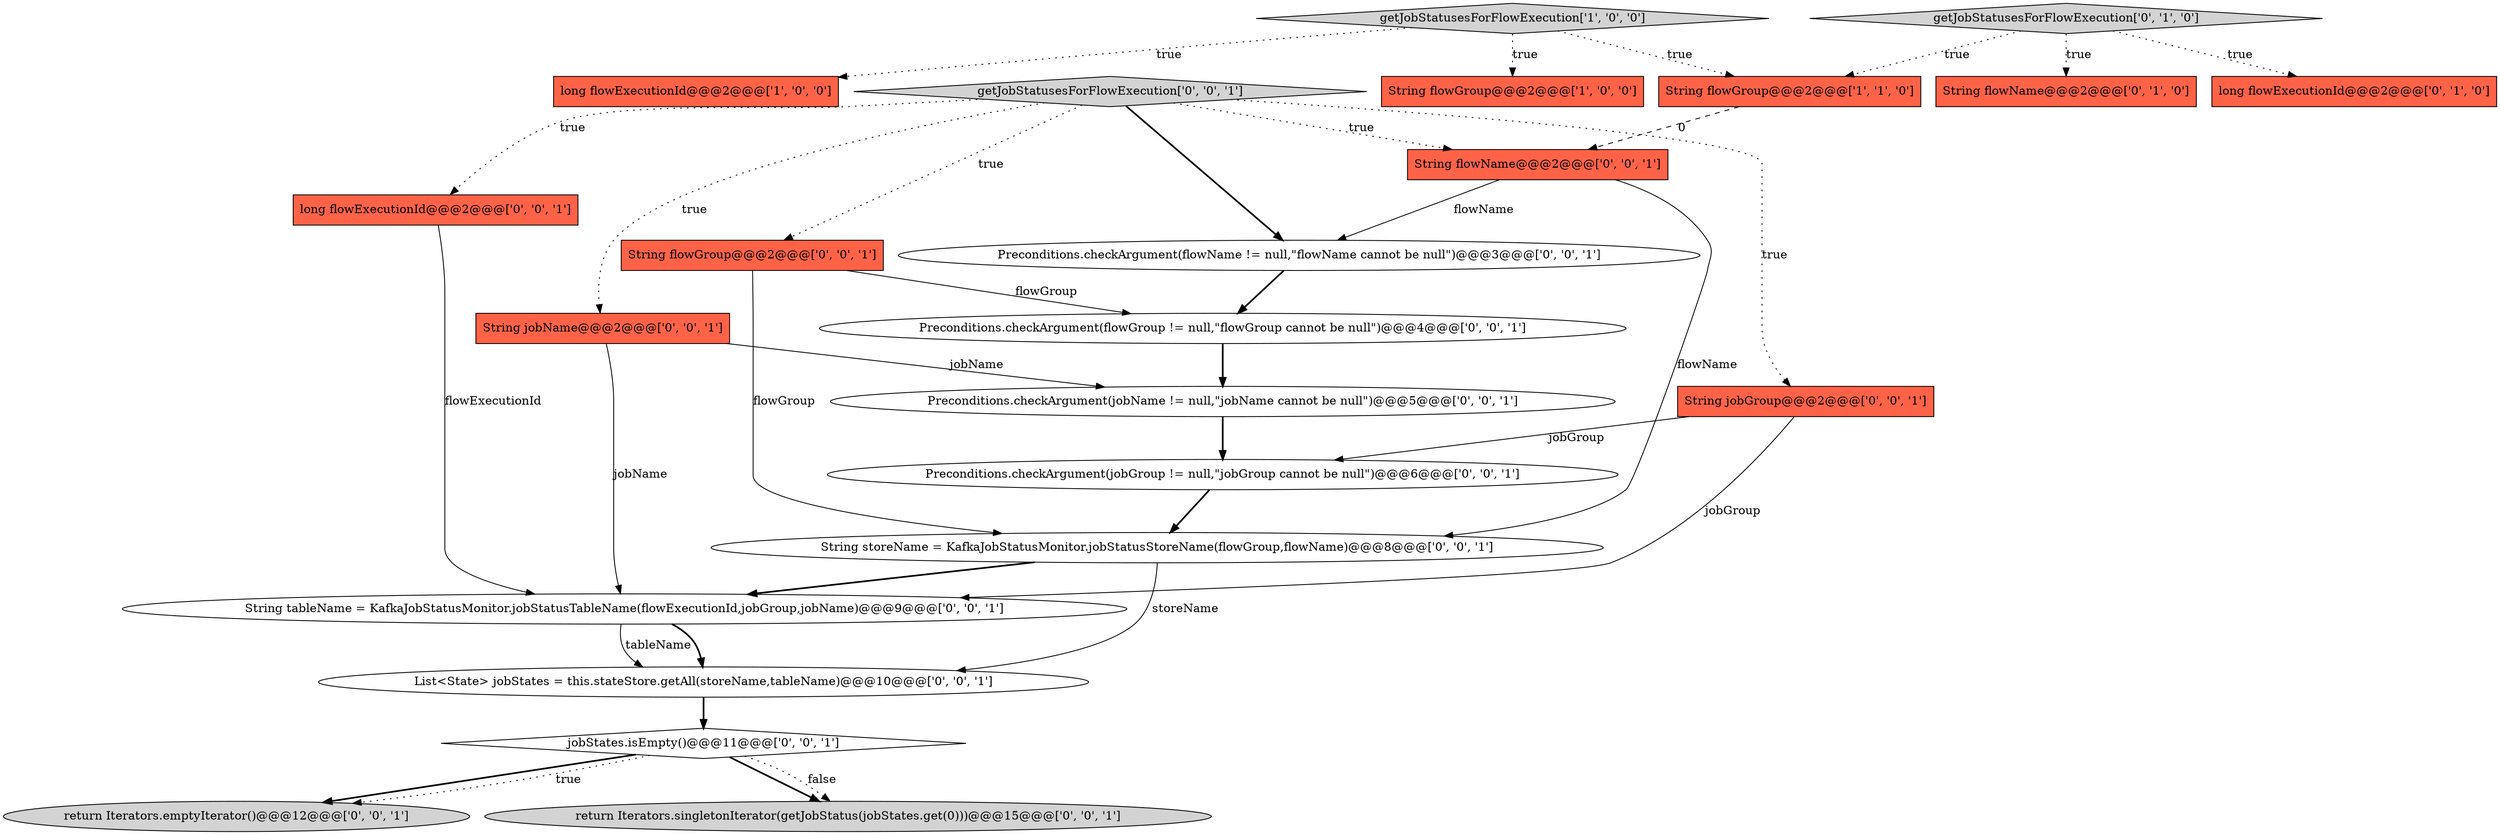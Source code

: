 digraph {
9 [style = filled, label = "long flowExecutionId@@@2@@@['0', '0', '1']", fillcolor = tomato, shape = box image = "AAA0AAABBB3BBB"];
21 [style = filled, label = "String storeName = KafkaJobStatusMonitor.jobStatusStoreName(flowGroup,flowName)@@@8@@@['0', '0', '1']", fillcolor = white, shape = ellipse image = "AAA0AAABBB3BBB"];
16 [style = filled, label = "getJobStatusesForFlowExecution['0', '0', '1']", fillcolor = lightgray, shape = diamond image = "AAA0AAABBB3BBB"];
3 [style = filled, label = "String flowGroup@@@2@@@['1', '1', '0']", fillcolor = tomato, shape = box image = "AAA0AAABBB1BBB"];
11 [style = filled, label = "Preconditions.checkArgument(flowName != null,\"flowName cannot be null\")@@@3@@@['0', '0', '1']", fillcolor = white, shape = ellipse image = "AAA0AAABBB3BBB"];
0 [style = filled, label = "String flowGroup@@@2@@@['1', '0', '0']", fillcolor = tomato, shape = box image = "AAA0AAABBB1BBB"];
17 [style = filled, label = "String flowGroup@@@2@@@['0', '0', '1']", fillcolor = tomato, shape = box image = "AAA0AAABBB3BBB"];
1 [style = filled, label = "getJobStatusesForFlowExecution['1', '0', '0']", fillcolor = lightgray, shape = diamond image = "AAA0AAABBB1BBB"];
13 [style = filled, label = "jobStates.isEmpty()@@@11@@@['0', '0', '1']", fillcolor = white, shape = diamond image = "AAA0AAABBB3BBB"];
2 [style = filled, label = "long flowExecutionId@@@2@@@['1', '0', '0']", fillcolor = tomato, shape = box image = "AAA0AAABBB1BBB"];
6 [style = filled, label = "getJobStatusesForFlowExecution['0', '1', '0']", fillcolor = lightgray, shape = diamond image = "AAA0AAABBB2BBB"];
4 [style = filled, label = "String flowName@@@2@@@['0', '1', '0']", fillcolor = tomato, shape = box image = "AAA0AAABBB2BBB"];
5 [style = filled, label = "long flowExecutionId@@@2@@@['0', '1', '0']", fillcolor = tomato, shape = box image = "AAA0AAABBB2BBB"];
20 [style = filled, label = "List<State> jobStates = this.stateStore.getAll(storeName,tableName)@@@10@@@['0', '0', '1']", fillcolor = white, shape = ellipse image = "AAA0AAABBB3BBB"];
15 [style = filled, label = "String tableName = KafkaJobStatusMonitor.jobStatusTableName(flowExecutionId,jobGroup,jobName)@@@9@@@['0', '0', '1']", fillcolor = white, shape = ellipse image = "AAA0AAABBB3BBB"];
12 [style = filled, label = "return Iterators.emptyIterator()@@@12@@@['0', '0', '1']", fillcolor = lightgray, shape = ellipse image = "AAA0AAABBB3BBB"];
7 [style = filled, label = "return Iterators.singletonIterator(getJobStatus(jobStates.get(0)))@@@15@@@['0', '0', '1']", fillcolor = lightgray, shape = ellipse image = "AAA0AAABBB3BBB"];
22 [style = filled, label = "Preconditions.checkArgument(jobGroup != null,\"jobGroup cannot be null\")@@@6@@@['0', '0', '1']", fillcolor = white, shape = ellipse image = "AAA0AAABBB3BBB"];
18 [style = filled, label = "Preconditions.checkArgument(jobName != null,\"jobName cannot be null\")@@@5@@@['0', '0', '1']", fillcolor = white, shape = ellipse image = "AAA0AAABBB3BBB"];
19 [style = filled, label = "String flowName@@@2@@@['0', '0', '1']", fillcolor = tomato, shape = box image = "AAA0AAABBB3BBB"];
10 [style = filled, label = "String jobName@@@2@@@['0', '0', '1']", fillcolor = tomato, shape = box image = "AAA0AAABBB3BBB"];
8 [style = filled, label = "String jobGroup@@@2@@@['0', '0', '1']", fillcolor = tomato, shape = box image = "AAA0AAABBB3BBB"];
14 [style = filled, label = "Preconditions.checkArgument(flowGroup != null,\"flowGroup cannot be null\")@@@4@@@['0', '0', '1']", fillcolor = white, shape = ellipse image = "AAA0AAABBB3BBB"];
3->19 [style = dashed, label="0"];
17->21 [style = solid, label="flowGroup"];
17->14 [style = solid, label="flowGroup"];
19->11 [style = solid, label="flowName"];
13->7 [style = bold, label=""];
14->18 [style = bold, label=""];
21->15 [style = bold, label=""];
1->0 [style = dotted, label="true"];
18->22 [style = bold, label=""];
19->21 [style = solid, label="flowName"];
10->18 [style = solid, label="jobName"];
10->15 [style = solid, label="jobName"];
9->15 [style = solid, label="flowExecutionId"];
8->22 [style = solid, label="jobGroup"];
21->20 [style = solid, label="storeName"];
11->14 [style = bold, label=""];
6->5 [style = dotted, label="true"];
6->4 [style = dotted, label="true"];
13->12 [style = bold, label=""];
1->3 [style = dotted, label="true"];
20->13 [style = bold, label=""];
15->20 [style = solid, label="tableName"];
16->9 [style = dotted, label="true"];
16->10 [style = dotted, label="true"];
8->15 [style = solid, label="jobGroup"];
13->7 [style = dotted, label="false"];
6->3 [style = dotted, label="true"];
15->20 [style = bold, label=""];
1->2 [style = dotted, label="true"];
16->8 [style = dotted, label="true"];
22->21 [style = bold, label=""];
13->12 [style = dotted, label="true"];
16->17 [style = dotted, label="true"];
16->11 [style = bold, label=""];
16->19 [style = dotted, label="true"];
}
